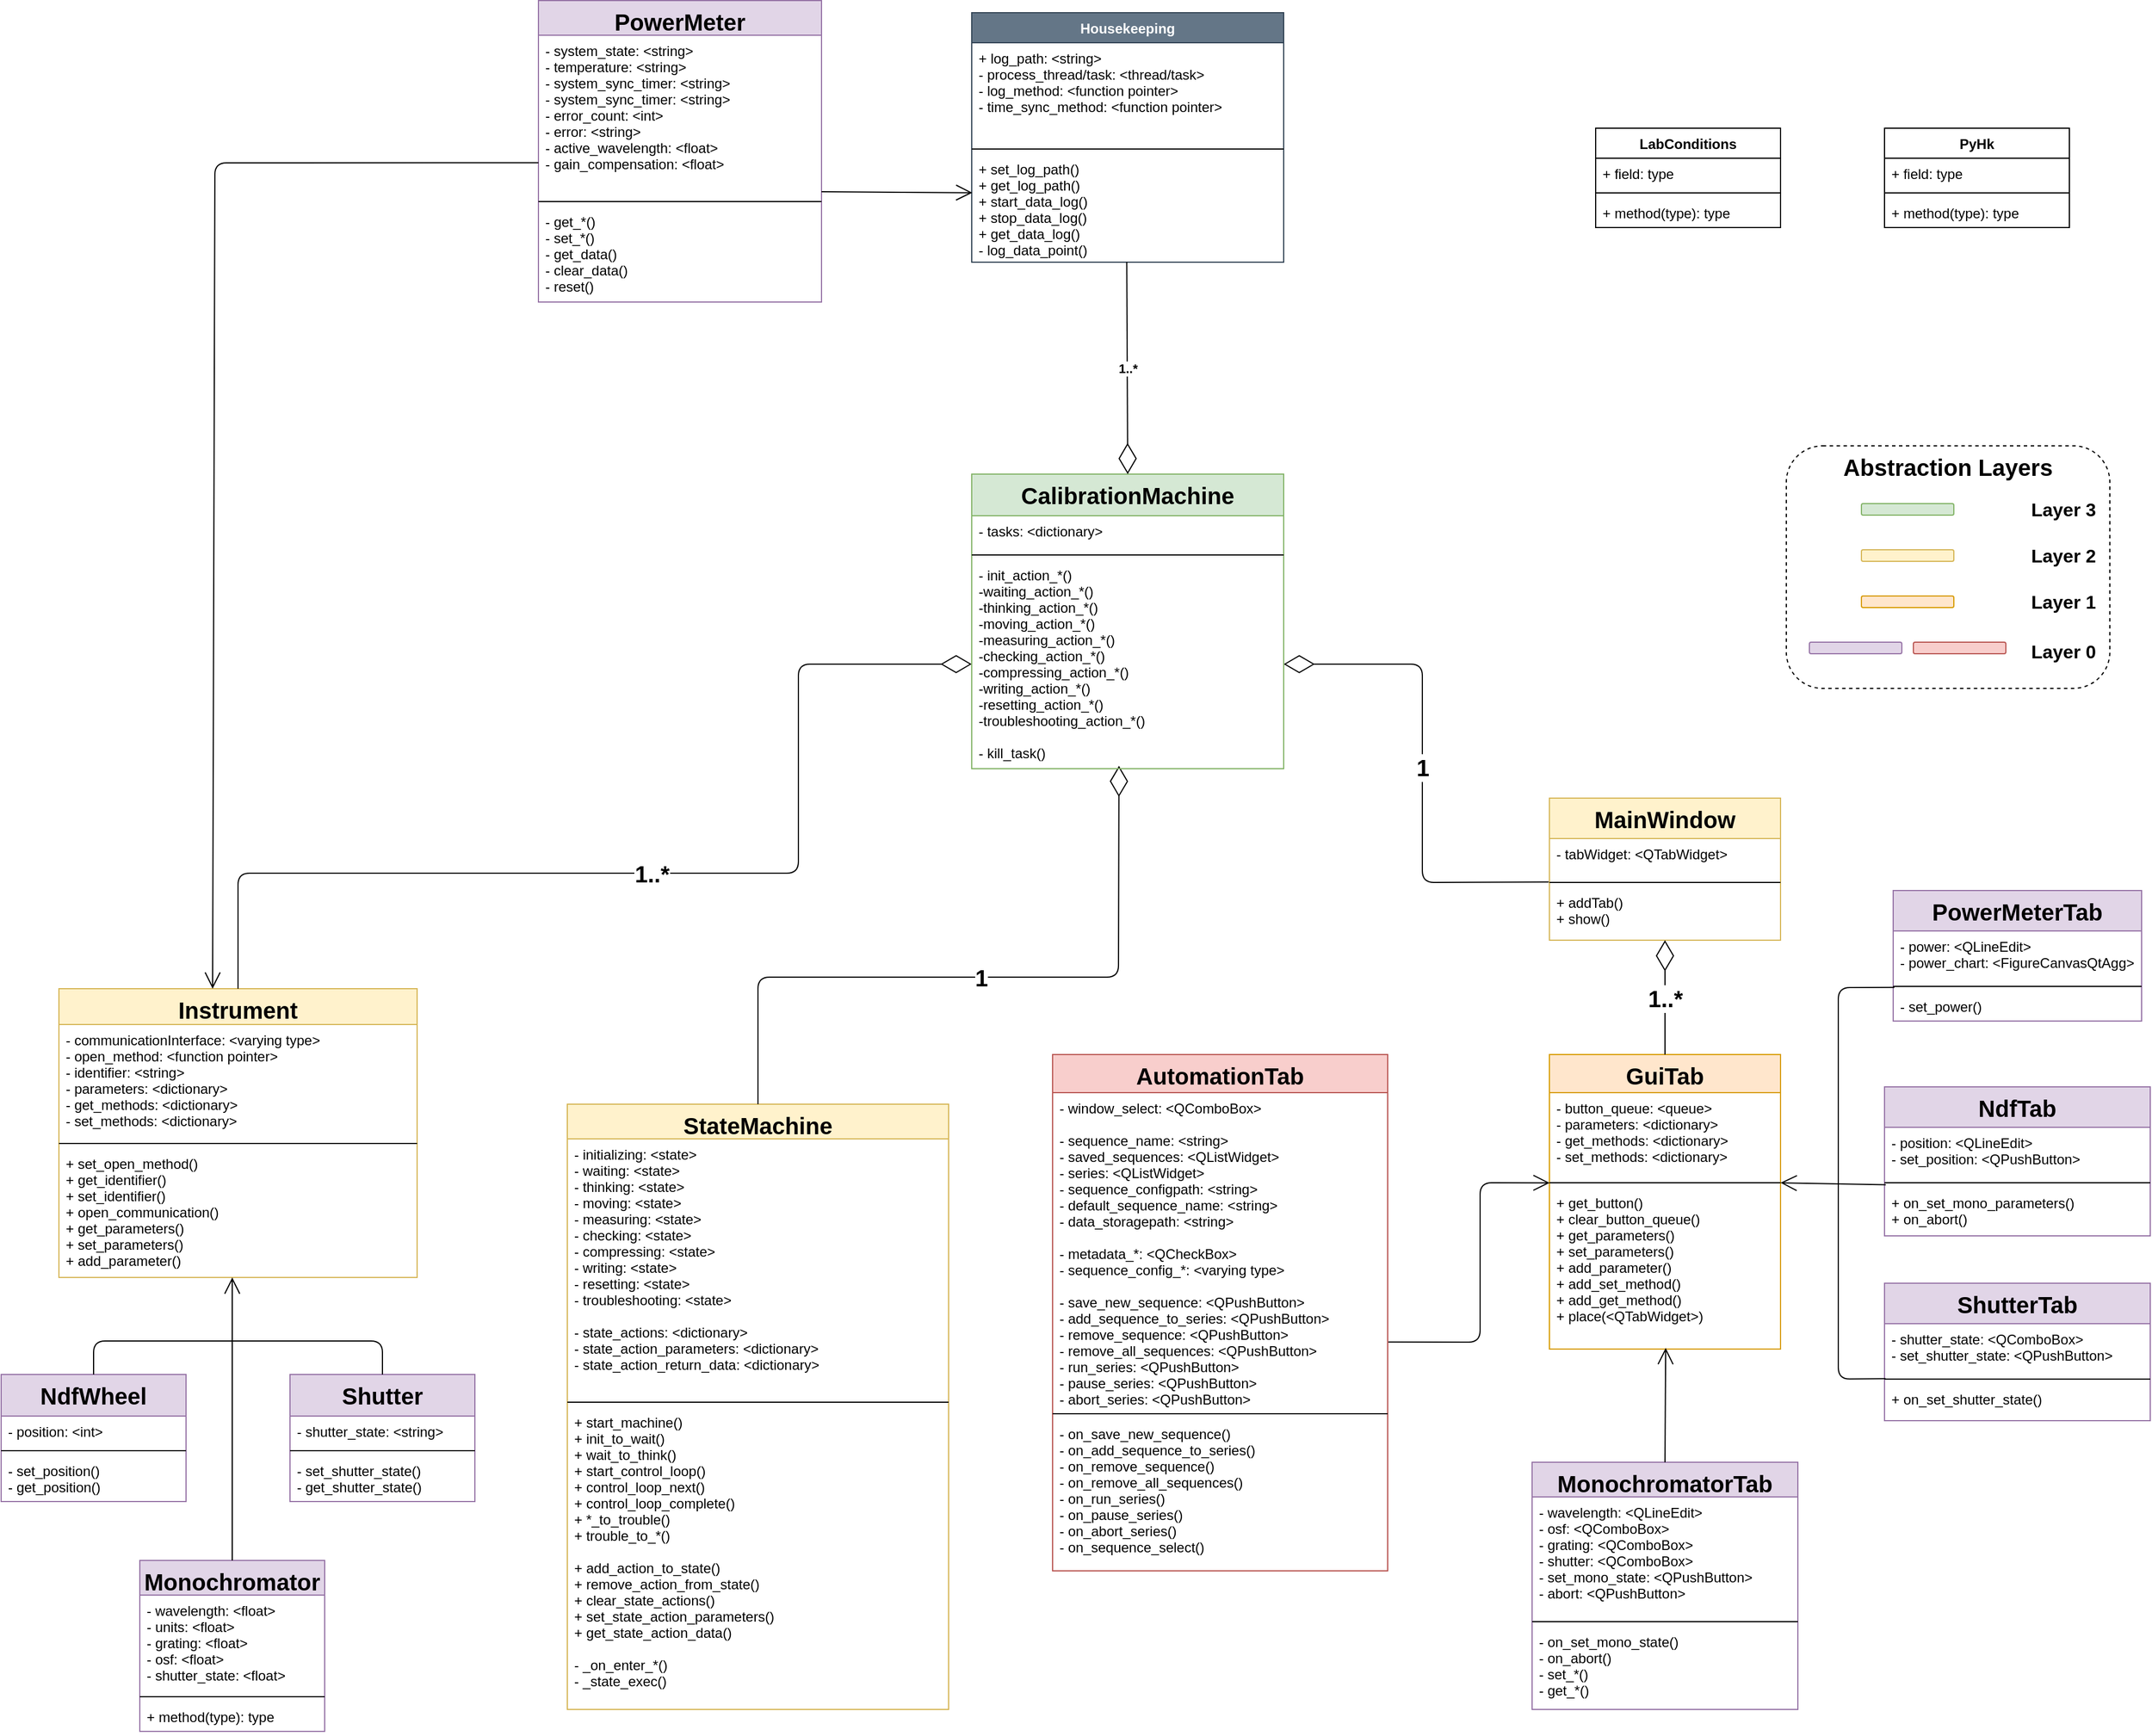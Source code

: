 <mxfile version="14.6.13" type="device"><diagram id="C5RBs43oDa-KdzZeNtuy" name="Page-1"><mxGraphModel dx="1185" dy="1918" grid="1" gridSize="5" guides="1" tooltips="1" connect="1" arrows="1" fold="1" page="1" pageScale="1" pageWidth="1920" pageHeight="1200" math="0" shadow="0"><root><mxCell id="WIyWlLk6GJQsqaUBKTNV-0"/><mxCell id="WIyWlLk6GJQsqaUBKTNV-1" parent="WIyWlLk6GJQsqaUBKTNV-0"/><mxCell id="ak-vX8_SoQsn9KYBD-md-125" value="Abstraction Layers" style="rounded=1;whiteSpace=wrap;html=1;fontSize=20;align=center;fillColor=none;dashed=1;verticalAlign=top;fontStyle=1" parent="WIyWlLk6GJQsqaUBKTNV-1" vertex="1"><mxGeometry x="1585" y="30" width="280" height="210" as="geometry"/></mxCell><mxCell id="ak-vX8_SoQsn9KYBD-md-8" value="Instrument&#10;" style="swimlane;fontStyle=1;align=center;verticalAlign=top;childLayout=stackLayout;horizontal=1;startSize=31;horizontalStack=0;resizeParent=1;resizeParentMax=0;resizeLast=0;collapsible=1;marginBottom=0;fillColor=#fff2cc;strokeColor=#d6b656;fontSize=20;" parent="WIyWlLk6GJQsqaUBKTNV-1" vertex="1"><mxGeometry x="90" y="500" width="310" height="250" as="geometry"/></mxCell><mxCell id="ak-vX8_SoQsn9KYBD-md-9" value="- communicationInterface: &lt;varying type&gt;&#10;- open_method: &lt;function pointer&gt;&#10;- identifier: &lt;string&gt;&#10;- parameters: &lt;dictionary&gt;&#10;- get_methods: &lt;dictionary&gt;&#10;- set_methods: &lt;dictionary&gt;" style="text;strokeColor=none;fillColor=none;align=left;verticalAlign=top;spacingLeft=4;spacingRight=4;overflow=hidden;rotatable=0;points=[[0,0.5],[1,0.5]];portConstraint=eastwest;" parent="ak-vX8_SoQsn9KYBD-md-8" vertex="1"><mxGeometry y="31" width="310" height="99" as="geometry"/></mxCell><mxCell id="ak-vX8_SoQsn9KYBD-md-10" value="" style="line;strokeWidth=1;fillColor=none;align=left;verticalAlign=middle;spacingTop=-1;spacingLeft=3;spacingRight=3;rotatable=0;labelPosition=right;points=[];portConstraint=eastwest;" parent="ak-vX8_SoQsn9KYBD-md-8" vertex="1"><mxGeometry y="130" width="310" height="8" as="geometry"/></mxCell><mxCell id="ak-vX8_SoQsn9KYBD-md-11" value="+ set_open_method()&#10;+ get_identifier()&#10;+ set_identifier()&#10;+ open_communication()&#10;+ get_parameters()&#10;+ set_parameters()&#10;+ add_parameter()" style="text;strokeColor=none;fillColor=none;align=left;verticalAlign=top;spacingLeft=4;spacingRight=4;overflow=hidden;rotatable=0;points=[[0,0.5],[1,0.5]];portConstraint=eastwest;" parent="ak-vX8_SoQsn9KYBD-md-8" vertex="1"><mxGeometry y="138" width="310" height="112" as="geometry"/></mxCell><mxCell id="ak-vX8_SoQsn9KYBD-md-16" value="StateMachine" style="swimlane;fontStyle=1;align=center;verticalAlign=top;childLayout=stackLayout;horizontal=1;startSize=30;horizontalStack=0;resizeParent=1;resizeParentMax=0;resizeLast=0;collapsible=1;marginBottom=0;fillColor=#fff2cc;strokeColor=#d6b656;fontSize=20;" parent="WIyWlLk6GJQsqaUBKTNV-1" vertex="1"><mxGeometry x="530" y="600" width="330" height="524" as="geometry"/></mxCell><mxCell id="ak-vX8_SoQsn9KYBD-md-17" value="- initializing: &lt;state&gt;&#10;- waiting: &lt;state&gt;&#10;- thinking: &lt;state&gt;&#10;- moving: &lt;state&gt;&#10;- measuring: &lt;state&gt;&#10;- checking: &lt;state&gt;&#10;- compressing: &lt;state&gt;&#10;- writing: &lt;state&gt;&#10;- resetting: &lt;state&gt;&#10;- troubleshooting: &lt;state&gt;&#10;&#10;- state_actions: &lt;dictionary&gt;&#10;- state_action_parameters: &lt;dictionary&gt;&#10;- state_action_return_data: &lt;dictionary&gt;" style="text;strokeColor=none;fillColor=none;align=left;verticalAlign=top;spacingLeft=4;spacingRight=4;overflow=hidden;rotatable=0;points=[[0,0.5],[1,0.5]];portConstraint=eastwest;" parent="ak-vX8_SoQsn9KYBD-md-16" vertex="1"><mxGeometry y="30" width="330" height="224" as="geometry"/></mxCell><mxCell id="ak-vX8_SoQsn9KYBD-md-18" value="" style="line;strokeWidth=1;fillColor=none;align=left;verticalAlign=middle;spacingTop=-1;spacingLeft=3;spacingRight=3;rotatable=0;labelPosition=right;points=[];portConstraint=eastwest;" parent="ak-vX8_SoQsn9KYBD-md-16" vertex="1"><mxGeometry y="254" width="330" height="8" as="geometry"/></mxCell><mxCell id="ak-vX8_SoQsn9KYBD-md-19" value="+ start_machine()&#10;+ init_to_wait()&#10;+ wait_to_think()&#10;+ start_control_loop()&#10;+ control_loop_next()&#10;+ control_loop_complete()&#10;+ *_to_trouble()&#10;+ trouble_to_*()&#10;&#10;+ add_action_to_state()&#10;+ remove_action_from_state()&#10;+ clear_state_actions()&#10;+ set_state_action_parameters()&#10;+ get_state_action_data()&#10;&#10;- _on_enter_*()&#10;- _state_exec()" style="text;strokeColor=none;fillColor=none;align=left;verticalAlign=top;spacingLeft=4;spacingRight=4;overflow=hidden;rotatable=0;points=[[0,0.5],[1,0.5]];portConstraint=eastwest;" parent="ak-vX8_SoQsn9KYBD-md-16" vertex="1"><mxGeometry y="262" width="330" height="262" as="geometry"/></mxCell><mxCell id="ak-vX8_SoQsn9KYBD-md-20" value="MainWindow" style="swimlane;fontStyle=1;align=center;verticalAlign=top;childLayout=stackLayout;horizontal=1;startSize=35;horizontalStack=0;resizeParent=1;resizeParentMax=0;resizeLast=0;collapsible=1;marginBottom=0;fillColor=#fff2cc;strokeColor=#d6b656;fontSize=20;" parent="WIyWlLk6GJQsqaUBKTNV-1" vertex="1"><mxGeometry x="1380" y="335" width="200" height="123" as="geometry"/></mxCell><mxCell id="ak-vX8_SoQsn9KYBD-md-21" value="- tabWidget: &lt;QTabWidget&gt;" style="text;strokeColor=none;fillColor=none;align=left;verticalAlign=top;spacingLeft=4;spacingRight=4;overflow=hidden;rotatable=0;points=[[0,0.5],[1,0.5]];portConstraint=eastwest;" parent="ak-vX8_SoQsn9KYBD-md-20" vertex="1"><mxGeometry y="35" width="200" height="34" as="geometry"/></mxCell><mxCell id="ak-vX8_SoQsn9KYBD-md-22" value="" style="line;strokeWidth=1;fillColor=none;align=left;verticalAlign=middle;spacingTop=-1;spacingLeft=3;spacingRight=3;rotatable=0;labelPosition=right;points=[];portConstraint=eastwest;" parent="ak-vX8_SoQsn9KYBD-md-20" vertex="1"><mxGeometry y="69" width="200" height="8" as="geometry"/></mxCell><mxCell id="ak-vX8_SoQsn9KYBD-md-23" value="+ addTab()&#10;+ show()" style="text;strokeColor=none;fillColor=none;align=left;verticalAlign=top;spacingLeft=4;spacingRight=4;overflow=hidden;rotatable=0;points=[[0,0.5],[1,0.5]];portConstraint=eastwest;" parent="ak-vX8_SoQsn9KYBD-md-20" vertex="1"><mxGeometry y="77" width="200" height="46" as="geometry"/></mxCell><mxCell id="ak-vX8_SoQsn9KYBD-md-24" value="GuiTab" style="swimlane;fontStyle=1;align=center;verticalAlign=top;childLayout=stackLayout;horizontal=1;startSize=33;horizontalStack=0;resizeParent=1;resizeParentMax=0;resizeLast=0;collapsible=1;marginBottom=0;fillColor=#ffe6cc;strokeColor=#d79b00;fontSize=20;" parent="WIyWlLk6GJQsqaUBKTNV-1" vertex="1"><mxGeometry x="1380" y="557" width="200" height="255" as="geometry"/></mxCell><mxCell id="ak-vX8_SoQsn9KYBD-md-25" value="- button_queue: &lt;queue&gt;&#10;- parameters: &lt;dictionary&gt;&#10;- get_methods: &lt;dictionary&gt;&#10;- set_methods: &lt;dictionary&gt;" style="text;strokeColor=none;fillColor=none;align=left;verticalAlign=top;spacingLeft=4;spacingRight=4;overflow=hidden;rotatable=0;points=[[0,0.5],[1,0.5]];portConstraint=eastwest;" parent="ak-vX8_SoQsn9KYBD-md-24" vertex="1"><mxGeometry y="33" width="200" height="74" as="geometry"/></mxCell><mxCell id="ak-vX8_SoQsn9KYBD-md-26" value="" style="line;strokeWidth=1;fillColor=none;align=left;verticalAlign=middle;spacingTop=-1;spacingLeft=3;spacingRight=3;rotatable=0;labelPosition=right;points=[];portConstraint=eastwest;" parent="ak-vX8_SoQsn9KYBD-md-24" vertex="1"><mxGeometry y="107" width="200" height="8" as="geometry"/></mxCell><mxCell id="ak-vX8_SoQsn9KYBD-md-27" value="+ get_button()&#10;+ clear_button_queue()&#10;+ get_parameters()&#10;+ set_parameters()&#10;+ add_parameter()&#10;+ add_set_method()&#10;+ add_get_method()&#10;+ place(&lt;QTabWidget&gt;)" style="text;strokeColor=none;fillColor=none;align=left;verticalAlign=top;spacingLeft=4;spacingRight=4;overflow=hidden;rotatable=0;points=[[0,0.5],[1,0.5]];portConstraint=eastwest;" parent="ak-vX8_SoQsn9KYBD-md-24" vertex="1"><mxGeometry y="115" width="200" height="140" as="geometry"/></mxCell><mxCell id="ak-vX8_SoQsn9KYBD-md-28" value="MonochromatorTab" style="swimlane;fontStyle=1;align=center;verticalAlign=top;childLayout=stackLayout;horizontal=1;startSize=30;horizontalStack=0;resizeParent=1;resizeParentMax=0;resizeLast=0;collapsible=1;marginBottom=0;fillColor=#e1d5e7;strokeColor=#9673a6;fontSize=20;" parent="WIyWlLk6GJQsqaUBKTNV-1" vertex="1"><mxGeometry x="1365" y="910" width="230" height="214" as="geometry"/></mxCell><mxCell id="ak-vX8_SoQsn9KYBD-md-29" value="- wavelength: &lt;QLineEdit&gt;&#10;- osf: &lt;QComboBox&gt;&#10;- grating: &lt;QComboBox&gt;&#10;- shutter: &lt;QComboBox&gt;&#10;- set_mono_state: &lt;QPushButton&gt;&#10;- abort: &lt;QPushButton&gt;" style="text;strokeColor=none;fillColor=none;align=left;verticalAlign=top;spacingLeft=4;spacingRight=4;overflow=hidden;rotatable=0;points=[[0,0.5],[1,0.5]];portConstraint=eastwest;" parent="ak-vX8_SoQsn9KYBD-md-28" vertex="1"><mxGeometry y="30" width="230" height="104" as="geometry"/></mxCell><mxCell id="ak-vX8_SoQsn9KYBD-md-30" value="" style="line;strokeWidth=1;fillColor=none;align=left;verticalAlign=middle;spacingTop=-1;spacingLeft=3;spacingRight=3;rotatable=0;labelPosition=right;points=[];portConstraint=eastwest;" parent="ak-vX8_SoQsn9KYBD-md-28" vertex="1"><mxGeometry y="134" width="230" height="8" as="geometry"/></mxCell><mxCell id="ak-vX8_SoQsn9KYBD-md-31" value="- on_set_mono_state()&#10;- on_abort()&#10;- set_*()&#10;- get_*()&#10;" style="text;strokeColor=none;fillColor=none;align=left;verticalAlign=top;spacingLeft=4;spacingRight=4;overflow=hidden;rotatable=0;points=[[0,0.5],[1,0.5]];portConstraint=eastwest;" parent="ak-vX8_SoQsn9KYBD-md-28" vertex="1"><mxGeometry y="142" width="230" height="72" as="geometry"/></mxCell><mxCell id="ak-vX8_SoQsn9KYBD-md-32" value="AutomationTab" style="swimlane;fontStyle=1;align=center;verticalAlign=top;childLayout=stackLayout;horizontal=1;startSize=33;horizontalStack=0;resizeParent=1;resizeParentMax=0;resizeLast=0;collapsible=1;marginBottom=0;fillColor=#f8cecc;strokeColor=#b85450;fontSize=20;" parent="WIyWlLk6GJQsqaUBKTNV-1" vertex="1"><mxGeometry x="950" y="557" width="290" height="447" as="geometry"/></mxCell><mxCell id="ak-vX8_SoQsn9KYBD-md-33" value="- window_select: &lt;QComboBox&gt;&#10;&#10;- sequence_name: &lt;string&gt;&#10;- saved_sequences: &lt;QListWidget&gt;&#10;- series: &lt;QListWidget&gt;&#10;- sequence_configpath: &lt;string&gt;&#10;- default_sequence_name: &lt;string&gt;&#10;- data_storagepath: &lt;string&gt;&#10;&#10;- metadata_*: &lt;QCheckBox&gt;&#10;- sequence_config_*: &lt;varying type&gt;&#10;&#10;- save_new_sequence: &lt;QPushButton&gt;&#10;- add_sequence_to_series: &lt;QPushButton&gt;&#10;- remove_sequence: &lt;QPushButton&gt;&#10;- remove_all_sequences: &lt;QPushButton&gt;&#10;- run_series: &lt;QPushButton&gt;&#10;- pause_series: &lt;QPushButton&gt;&#10;- abort_series: &lt;QPushButton&gt;" style="text;strokeColor=none;fillColor=none;align=left;verticalAlign=top;spacingLeft=4;spacingRight=4;overflow=hidden;rotatable=0;points=[[0,0.5],[1,0.5]];portConstraint=eastwest;" parent="ak-vX8_SoQsn9KYBD-md-32" vertex="1"><mxGeometry y="33" width="290" height="274" as="geometry"/></mxCell><mxCell id="ak-vX8_SoQsn9KYBD-md-34" value="" style="line;strokeWidth=1;fillColor=none;align=left;verticalAlign=middle;spacingTop=-1;spacingLeft=3;spacingRight=3;rotatable=0;labelPosition=right;points=[];portConstraint=eastwest;" parent="ak-vX8_SoQsn9KYBD-md-32" vertex="1"><mxGeometry y="307" width="290" height="8" as="geometry"/></mxCell><mxCell id="ak-vX8_SoQsn9KYBD-md-35" value="- on_save_new_sequence()&#10;- on_add_sequence_to_series()&#10;- on_remove_sequence()&#10;- on_remove_all_sequences()&#10;- on_run_series()&#10;- on_pause_series()&#10;- on_abort_series()&#10;- on_sequence_select()" style="text;strokeColor=none;fillColor=none;align=left;verticalAlign=top;spacingLeft=4;spacingRight=4;overflow=hidden;rotatable=0;points=[[0,0.5],[1,0.5]];portConstraint=eastwest;" parent="ak-vX8_SoQsn9KYBD-md-32" vertex="1"><mxGeometry y="315" width="290" height="132" as="geometry"/></mxCell><mxCell id="ak-vX8_SoQsn9KYBD-md-40" value="NdfTab" style="swimlane;fontStyle=1;align=center;verticalAlign=top;childLayout=stackLayout;horizontal=1;startSize=35;horizontalStack=0;resizeParent=1;resizeParentMax=0;resizeLast=0;collapsible=1;marginBottom=0;fillColor=#e1d5e7;strokeColor=#9673a6;fontSize=20;" parent="WIyWlLk6GJQsqaUBKTNV-1" vertex="1"><mxGeometry x="1670" y="585" width="230" height="129" as="geometry"/></mxCell><mxCell id="ak-vX8_SoQsn9KYBD-md-41" value="- position: &lt;QLineEdit&gt;&#10;- set_position: &lt;QPushButton&gt;" style="text;strokeColor=none;fillColor=none;align=left;verticalAlign=top;spacingLeft=4;spacingRight=4;overflow=hidden;rotatable=0;points=[[0,0.5],[1,0.5]];portConstraint=eastwest;" parent="ak-vX8_SoQsn9KYBD-md-40" vertex="1"><mxGeometry y="35" width="230" height="44" as="geometry"/></mxCell><mxCell id="ak-vX8_SoQsn9KYBD-md-42" value="" style="line;strokeWidth=1;fillColor=none;align=left;verticalAlign=middle;spacingTop=-1;spacingLeft=3;spacingRight=3;rotatable=0;labelPosition=right;points=[];portConstraint=eastwest;" parent="ak-vX8_SoQsn9KYBD-md-40" vertex="1"><mxGeometry y="79" width="230" height="8" as="geometry"/></mxCell><mxCell id="ak-vX8_SoQsn9KYBD-md-43" value="+ on_set_mono_parameters()&#10;+ on_abort()" style="text;strokeColor=none;fillColor=none;align=left;verticalAlign=top;spacingLeft=4;spacingRight=4;overflow=hidden;rotatable=0;points=[[0,0.5],[1,0.5]];portConstraint=eastwest;" parent="ak-vX8_SoQsn9KYBD-md-40" vertex="1"><mxGeometry y="87" width="230" height="42" as="geometry"/></mxCell><mxCell id="ak-vX8_SoQsn9KYBD-md-44" value="ShutterTab" style="swimlane;fontStyle=1;align=center;verticalAlign=top;childLayout=stackLayout;horizontal=1;startSize=35;horizontalStack=0;resizeParent=1;resizeParentMax=0;resizeLast=0;collapsible=1;marginBottom=0;fillColor=#e1d5e7;strokeColor=#9673a6;fontSize=20;" parent="WIyWlLk6GJQsqaUBKTNV-1" vertex="1"><mxGeometry x="1670" y="755" width="230" height="119" as="geometry"/></mxCell><mxCell id="ak-vX8_SoQsn9KYBD-md-45" value="- shutter_state: &lt;QComboBox&gt;&#10;- set_shutter_state: &lt;QPushButton&gt;" style="text;strokeColor=none;fillColor=none;align=left;verticalAlign=top;spacingLeft=4;spacingRight=4;overflow=hidden;rotatable=0;points=[[0,0.5],[1,0.5]];portConstraint=eastwest;" parent="ak-vX8_SoQsn9KYBD-md-44" vertex="1"><mxGeometry y="35" width="230" height="44" as="geometry"/></mxCell><mxCell id="ak-vX8_SoQsn9KYBD-md-46" value="" style="line;strokeWidth=1;fillColor=none;align=left;verticalAlign=middle;spacingTop=-1;spacingLeft=3;spacingRight=3;rotatable=0;labelPosition=right;points=[];portConstraint=eastwest;" parent="ak-vX8_SoQsn9KYBD-md-44" vertex="1"><mxGeometry y="79" width="230" height="8" as="geometry"/></mxCell><mxCell id="ak-vX8_SoQsn9KYBD-md-47" value="+ on_set_shutter_state()" style="text;strokeColor=none;fillColor=none;align=left;verticalAlign=top;spacingLeft=4;spacingRight=4;overflow=hidden;rotatable=0;points=[[0,0.5],[1,0.5]];portConstraint=eastwest;" parent="ak-vX8_SoQsn9KYBD-md-44" vertex="1"><mxGeometry y="87" width="230" height="32" as="geometry"/></mxCell><mxCell id="ak-vX8_SoQsn9KYBD-md-52" value="PowerMeterTab" style="swimlane;fontStyle=1;align=center;verticalAlign=top;childLayout=stackLayout;horizontal=1;startSize=35;horizontalStack=0;resizeParent=1;resizeParentMax=0;resizeLast=0;collapsible=1;marginBottom=0;fillColor=#e1d5e7;strokeColor=#9673a6;fontSize=20;" parent="WIyWlLk6GJQsqaUBKTNV-1" vertex="1"><mxGeometry x="1677.5" y="415" width="215" height="113" as="geometry"/></mxCell><mxCell id="ak-vX8_SoQsn9KYBD-md-53" value="- power: &lt;QLineEdit&gt;&#10;- power_chart: &lt;FigureCanvasQtAgg&gt;" style="text;strokeColor=none;fillColor=none;align=left;verticalAlign=top;spacingLeft=4;spacingRight=4;overflow=hidden;rotatable=0;points=[[0,0.5],[1,0.5]];portConstraint=eastwest;" parent="ak-vX8_SoQsn9KYBD-md-52" vertex="1"><mxGeometry y="35" width="215" height="44" as="geometry"/></mxCell><mxCell id="ak-vX8_SoQsn9KYBD-md-54" value="" style="line;strokeWidth=1;fillColor=none;align=left;verticalAlign=middle;spacingTop=-1;spacingLeft=3;spacingRight=3;rotatable=0;labelPosition=right;points=[];portConstraint=eastwest;" parent="ak-vX8_SoQsn9KYBD-md-52" vertex="1"><mxGeometry y="79" width="215" height="8" as="geometry"/></mxCell><mxCell id="ak-vX8_SoQsn9KYBD-md-55" value="- set_power()" style="text;strokeColor=none;fillColor=none;align=left;verticalAlign=top;spacingLeft=4;spacingRight=4;overflow=hidden;rotatable=0;points=[[0,0.5],[1,0.5]];portConstraint=eastwest;" parent="ak-vX8_SoQsn9KYBD-md-52" vertex="1"><mxGeometry y="87" width="215" height="26" as="geometry"/></mxCell><mxCell id="ak-vX8_SoQsn9KYBD-md-61" value="1..*" style="endArrow=diamondThin;endFill=0;endSize=24;html=1;exitX=0.5;exitY=0;exitDx=0;exitDy=0;fontStyle=1;fontSize=20;entryX=0;entryY=0.5;entryDx=0;entryDy=0;" parent="WIyWlLk6GJQsqaUBKTNV-1" source="ak-vX8_SoQsn9KYBD-md-8" target="ak-vX8_SoQsn9KYBD-md-117" edge="1"><mxGeometry width="160" relative="1" as="geometry"><mxPoint x="310" y="465" as="sourcePoint"/><mxPoint x="655" y="395" as="targetPoint"/><Array as="points"><mxPoint x="245" y="400"/><mxPoint x="730" y="400"/><mxPoint x="730" y="219"/></Array></mxGeometry></mxCell><mxCell id="ak-vX8_SoQsn9KYBD-md-64" value="" style="endArrow=open;endFill=1;endSize=12;html=1;entryX=0.001;entryY=0.511;entryDx=0;entryDy=0;entryPerimeter=0;exitX=1.002;exitY=0.788;exitDx=0;exitDy=0;exitPerimeter=0;" parent="WIyWlLk6GJQsqaUBKTNV-1" source="ak-vX8_SoQsn9KYBD-md-33" target="ak-vX8_SoQsn9KYBD-md-26" edge="1"><mxGeometry width="160" relative="1" as="geometry"><mxPoint x="1219" y="875" as="sourcePoint"/><mxPoint x="1378" y="665" as="targetPoint"/><Array as="points"><mxPoint x="1320" y="806"/><mxPoint x="1320" y="668"/></Array></mxGeometry></mxCell><mxCell id="ak-vX8_SoQsn9KYBD-md-65" value="1..*" style="endArrow=diamondThin;endFill=0;endSize=24;html=1;exitX=0.5;exitY=0;exitDx=0;exitDy=0;entryX=0.5;entryY=1;entryDx=0;entryDy=0;fontSize=20;fontStyle=1" parent="WIyWlLk6GJQsqaUBKTNV-1" source="ak-vX8_SoQsn9KYBD-md-24" target="ak-vX8_SoQsn9KYBD-md-20" edge="1"><mxGeometry width="160" relative="1" as="geometry"><mxPoint x="1410" y="505" as="sourcePoint"/><mxPoint x="1570" y="505" as="targetPoint"/></mxGeometry></mxCell><mxCell id="ak-vX8_SoQsn9KYBD-md-68" value="1" style="endArrow=diamondThin;endFill=0;endSize=24;html=1;exitX=-0.003;exitY=1.108;exitDx=0;exitDy=0;exitPerimeter=0;fontSize=20;fontStyle=1;entryX=1;entryY=0.5;entryDx=0;entryDy=0;" parent="WIyWlLk6GJQsqaUBKTNV-1" source="ak-vX8_SoQsn9KYBD-md-21" target="ak-vX8_SoQsn9KYBD-md-117" edge="1"><mxGeometry width="160" relative="1" as="geometry"><mxPoint x="1205" y="425" as="sourcePoint"/><mxPoint x="1275" y="550" as="targetPoint"/><Array as="points"><mxPoint x="1270" y="408"/><mxPoint x="1270" y="219"/></Array></mxGeometry></mxCell><mxCell id="ak-vX8_SoQsn9KYBD-md-69" value="" style="endArrow=open;endFill=1;endSize=12;html=1;exitX=0.5;exitY=0;exitDx=0;exitDy=0;entryX=0.503;entryY=0.993;entryDx=0;entryDy=0;entryPerimeter=0;" parent="WIyWlLk6GJQsqaUBKTNV-1" source="ak-vX8_SoQsn9KYBD-md-28" target="ak-vX8_SoQsn9KYBD-md-27" edge="1"><mxGeometry width="160" relative="1" as="geometry"><mxPoint x="1400" y="845" as="sourcePoint"/><mxPoint x="1560" y="845" as="targetPoint"/></mxGeometry></mxCell><mxCell id="ak-vX8_SoQsn9KYBD-md-70" value="" style="endArrow=open;endFill=1;endSize=12;html=1;entryX=1;entryY=0.507;entryDx=0;entryDy=0;entryPerimeter=0;exitX=0.005;exitY=-0.053;exitDx=0;exitDy=0;exitPerimeter=0;" parent="WIyWlLk6GJQsqaUBKTNV-1" source="ak-vX8_SoQsn9KYBD-md-43" target="ak-vX8_SoQsn9KYBD-md-26" edge="1"><mxGeometry width="160" relative="1" as="geometry"><mxPoint x="1650" y="661" as="sourcePoint"/><mxPoint x="1837.5" y="975" as="targetPoint"/></mxGeometry></mxCell><mxCell id="ak-vX8_SoQsn9KYBD-md-71" value="" style="endArrow=none;html=1;exitX=0.005;exitY=1.111;exitDx=0;exitDy=0;exitPerimeter=0;" parent="WIyWlLk6GJQsqaUBKTNV-1" source="ak-vX8_SoQsn9KYBD-md-53" edge="1"><mxGeometry width="50" height="50" relative="1" as="geometry"><mxPoint x="1810" y="615" as="sourcePoint"/><mxPoint x="1630" y="660" as="targetPoint"/><Array as="points"><mxPoint x="1630" y="499"/></Array></mxGeometry></mxCell><mxCell id="ak-vX8_SoQsn9KYBD-md-72" value="" style="endArrow=none;html=1;exitX=0.004;exitY=0.458;exitDx=0;exitDy=0;exitPerimeter=0;" parent="WIyWlLk6GJQsqaUBKTNV-1" source="ak-vX8_SoQsn9KYBD-md-46" edge="1"><mxGeometry width="50" height="50" relative="1" as="geometry"><mxPoint x="1650" y="830" as="sourcePoint"/><mxPoint x="1630" y="660" as="targetPoint"/><Array as="points"><mxPoint x="1630" y="838"/></Array></mxGeometry></mxCell><mxCell id="ak-vX8_SoQsn9KYBD-md-73" value="NdfWheel" style="swimlane;fontStyle=1;align=center;verticalAlign=top;childLayout=stackLayout;horizontal=1;startSize=36;horizontalStack=0;resizeParent=1;resizeParentMax=0;resizeLast=0;collapsible=1;marginBottom=0;fontSize=20;fillColor=#e1d5e7;strokeColor=#9673a6;" parent="WIyWlLk6GJQsqaUBKTNV-1" vertex="1"><mxGeometry x="40" y="834" width="160" height="110" as="geometry"/></mxCell><mxCell id="ak-vX8_SoQsn9KYBD-md-74" value="- position: &lt;int&gt;" style="text;strokeColor=none;fillColor=none;align=left;verticalAlign=top;spacingLeft=4;spacingRight=4;overflow=hidden;rotatable=0;points=[[0,0.5],[1,0.5]];portConstraint=eastwest;" parent="ak-vX8_SoQsn9KYBD-md-73" vertex="1"><mxGeometry y="36" width="160" height="26" as="geometry"/></mxCell><mxCell id="ak-vX8_SoQsn9KYBD-md-75" value="" style="line;strokeWidth=1;fillColor=none;align=left;verticalAlign=middle;spacingTop=-1;spacingLeft=3;spacingRight=3;rotatable=0;labelPosition=right;points=[];portConstraint=eastwest;" parent="ak-vX8_SoQsn9KYBD-md-73" vertex="1"><mxGeometry y="62" width="160" height="8" as="geometry"/></mxCell><mxCell id="ak-vX8_SoQsn9KYBD-md-76" value="- set_position()&#10;- get_position()" style="text;strokeColor=none;fillColor=none;align=left;verticalAlign=top;spacingLeft=4;spacingRight=4;overflow=hidden;rotatable=0;points=[[0,0.5],[1,0.5]];portConstraint=eastwest;" parent="ak-vX8_SoQsn9KYBD-md-73" vertex="1"><mxGeometry y="70" width="160" height="40" as="geometry"/></mxCell><mxCell id="ak-vX8_SoQsn9KYBD-md-77" value="Shutter" style="swimlane;fontStyle=1;align=center;verticalAlign=top;childLayout=stackLayout;horizontal=1;startSize=36;horizontalStack=0;resizeParent=1;resizeParentMax=0;resizeLast=0;collapsible=1;marginBottom=0;fontSize=20;fillColor=#e1d5e7;strokeColor=#9673a6;" parent="WIyWlLk6GJQsqaUBKTNV-1" vertex="1"><mxGeometry x="290" y="834" width="160" height="110" as="geometry"/></mxCell><mxCell id="ak-vX8_SoQsn9KYBD-md-78" value="- shutter_state: &lt;string&gt;" style="text;strokeColor=none;fillColor=none;align=left;verticalAlign=top;spacingLeft=4;spacingRight=4;overflow=hidden;rotatable=0;points=[[0,0.5],[1,0.5]];portConstraint=eastwest;" parent="ak-vX8_SoQsn9KYBD-md-77" vertex="1"><mxGeometry y="36" width="160" height="26" as="geometry"/></mxCell><mxCell id="ak-vX8_SoQsn9KYBD-md-79" value="" style="line;strokeWidth=1;fillColor=none;align=left;verticalAlign=middle;spacingTop=-1;spacingLeft=3;spacingRight=3;rotatable=0;labelPosition=right;points=[];portConstraint=eastwest;" parent="ak-vX8_SoQsn9KYBD-md-77" vertex="1"><mxGeometry y="62" width="160" height="8" as="geometry"/></mxCell><mxCell id="ak-vX8_SoQsn9KYBD-md-80" value="- set_shutter_state()&#10;- get_shutter_state()" style="text;strokeColor=none;fillColor=none;align=left;verticalAlign=top;spacingLeft=4;spacingRight=4;overflow=hidden;rotatable=0;points=[[0,0.5],[1,0.5]];portConstraint=eastwest;" parent="ak-vX8_SoQsn9KYBD-md-77" vertex="1"><mxGeometry y="70" width="160" height="40" as="geometry"/></mxCell><mxCell id="ak-vX8_SoQsn9KYBD-md-81" value="Monochromator" style="swimlane;fontStyle=1;align=center;verticalAlign=top;childLayout=stackLayout;horizontal=1;startSize=30;horizontalStack=0;resizeParent=1;resizeParentMax=0;resizeLast=0;collapsible=1;marginBottom=0;fontSize=20;fillColor=#e1d5e7;strokeColor=#9673a6;" parent="WIyWlLk6GJQsqaUBKTNV-1" vertex="1"><mxGeometry x="160" y="995" width="160" height="148" as="geometry"/></mxCell><mxCell id="ak-vX8_SoQsn9KYBD-md-82" value="- wavelength: &lt;float&gt;&#10;- units: &lt;float&gt;&#10;- grating: &lt;float&gt;&#10;- osf: &lt;float&gt;&#10;- shutter_state: &lt;float&gt;" style="text;strokeColor=none;fillColor=none;align=left;verticalAlign=top;spacingLeft=4;spacingRight=4;overflow=hidden;rotatable=0;points=[[0,0.5],[1,0.5]];portConstraint=eastwest;" parent="ak-vX8_SoQsn9KYBD-md-81" vertex="1"><mxGeometry y="30" width="160" height="84" as="geometry"/></mxCell><mxCell id="ak-vX8_SoQsn9KYBD-md-83" value="" style="line;strokeWidth=1;fillColor=none;align=left;verticalAlign=middle;spacingTop=-1;spacingLeft=3;spacingRight=3;rotatable=0;labelPosition=right;points=[];portConstraint=eastwest;" parent="ak-vX8_SoQsn9KYBD-md-81" vertex="1"><mxGeometry y="114" width="160" height="8" as="geometry"/></mxCell><mxCell id="ak-vX8_SoQsn9KYBD-md-84" value="+ method(type): type" style="text;strokeColor=none;fillColor=none;align=left;verticalAlign=top;spacingLeft=4;spacingRight=4;overflow=hidden;rotatable=0;points=[[0,0.5],[1,0.5]];portConstraint=eastwest;" parent="ak-vX8_SoQsn9KYBD-md-81" vertex="1"><mxGeometry y="122" width="160" height="26" as="geometry"/></mxCell><mxCell id="ak-vX8_SoQsn9KYBD-md-85" value="PowerMeter" style="swimlane;fontStyle=1;align=center;verticalAlign=top;childLayout=stackLayout;horizontal=1;startSize=30;horizontalStack=0;resizeParent=1;resizeParentMax=0;resizeLast=0;collapsible=1;marginBottom=0;fontSize=20;fillColor=#e1d5e7;strokeColor=#9673a6;" parent="WIyWlLk6GJQsqaUBKTNV-1" vertex="1"><mxGeometry x="505" y="-355.5" width="245" height="261" as="geometry"/></mxCell><mxCell id="ak-vX8_SoQsn9KYBD-md-86" value="- system_state: &lt;string&gt;&#10;- temperature: &lt;string&gt;&#10;- system_sync_timer: &lt;string&gt;&#10;- system_sync_timer: &lt;string&gt;&#10;- error_count: &lt;int&gt;&#10;- error: &lt;string&gt;&#10;- active_wavelength: &lt;float&gt;&#10;- gain_compensation: &lt;float&gt;&#10;" style="text;strokeColor=none;fillColor=none;align=left;verticalAlign=top;spacingLeft=4;spacingRight=4;overflow=hidden;rotatable=0;points=[[0,0.5],[1,0.5]];portConstraint=eastwest;" parent="ak-vX8_SoQsn9KYBD-md-85" vertex="1"><mxGeometry y="30" width="245" height="140" as="geometry"/></mxCell><mxCell id="ak-vX8_SoQsn9KYBD-md-87" value="" style="line;strokeWidth=1;fillColor=none;align=left;verticalAlign=middle;spacingTop=-1;spacingLeft=3;spacingRight=3;rotatable=0;labelPosition=right;points=[];portConstraint=eastwest;" parent="ak-vX8_SoQsn9KYBD-md-85" vertex="1"><mxGeometry y="170" width="245" height="8" as="geometry"/></mxCell><mxCell id="ak-vX8_SoQsn9KYBD-md-88" value="- get_*()&#10;- set_*()&#10;- get_data()&#10;- clear_data()&#10;- reset()" style="text;strokeColor=none;fillColor=none;align=left;verticalAlign=top;spacingLeft=4;spacingRight=4;overflow=hidden;rotatable=0;points=[[0,0.5],[1,0.5]];portConstraint=eastwest;" parent="ak-vX8_SoQsn9KYBD-md-85" vertex="1"><mxGeometry y="178" width="245" height="83" as="geometry"/></mxCell><mxCell id="ak-vX8_SoQsn9KYBD-md-89" value="1" style="endArrow=diamondThin;endFill=0;endSize=24;html=1;fontSize=20;exitX=0.5;exitY=0;exitDx=0;exitDy=0;fontStyle=1;entryX=0.472;entryY=0.986;entryDx=0;entryDy=0;entryPerimeter=0;" parent="WIyWlLk6GJQsqaUBKTNV-1" source="ak-vX8_SoQsn9KYBD-md-16" target="ak-vX8_SoQsn9KYBD-md-117" edge="1"><mxGeometry width="160" relative="1" as="geometry"><mxPoint x="705" y="545" as="sourcePoint"/><mxPoint x="1000" y="492" as="targetPoint"/><Array as="points"><mxPoint x="695" y="490"/><mxPoint x="1007" y="490"/></Array></mxGeometry></mxCell><mxCell id="ak-vX8_SoQsn9KYBD-md-105" value="" style="endArrow=none;html=1;fontSize=20;exitX=0.5;exitY=0;exitDx=0;exitDy=0;" parent="WIyWlLk6GJQsqaUBKTNV-1" source="ak-vX8_SoQsn9KYBD-md-73" edge="1"><mxGeometry width="50" height="50" relative="1" as="geometry"><mxPoint x="730" y="875" as="sourcePoint"/><mxPoint x="240" y="805" as="targetPoint"/><Array as="points"><mxPoint x="120" y="805"/></Array></mxGeometry></mxCell><mxCell id="ak-vX8_SoQsn9KYBD-md-106" value="" style="endArrow=none;html=1;fontSize=20;entryX=0.5;entryY=0;entryDx=0;entryDy=0;" parent="WIyWlLk6GJQsqaUBKTNV-1" target="ak-vX8_SoQsn9KYBD-md-77" edge="1"><mxGeometry width="50" height="50" relative="1" as="geometry"><mxPoint x="240" y="805" as="sourcePoint"/><mxPoint x="360" y="845" as="targetPoint"/><Array as="points"><mxPoint x="370" y="805"/></Array></mxGeometry></mxCell><mxCell id="ak-vX8_SoQsn9KYBD-md-107" value="" style="endArrow=none;html=1;fontSize=20;exitX=0.5;exitY=0;exitDx=0;exitDy=0;" parent="WIyWlLk6GJQsqaUBKTNV-1" source="ak-vX8_SoQsn9KYBD-md-81" edge="1"><mxGeometry width="50" height="50" relative="1" as="geometry"><mxPoint x="510" y="885" as="sourcePoint"/><mxPoint x="240" y="955" as="targetPoint"/><Array as="points"/></mxGeometry></mxCell><mxCell id="ak-vX8_SoQsn9KYBD-md-111" value="" style="endArrow=open;endFill=1;endSize=12;html=1;fontSize=20;" parent="WIyWlLk6GJQsqaUBKTNV-1" edge="1"><mxGeometry width="160" relative="1" as="geometry"><mxPoint x="240" y="955" as="sourcePoint"/><mxPoint x="240" y="750" as="targetPoint"/></mxGeometry></mxCell><mxCell id="ak-vX8_SoQsn9KYBD-md-114" value="CalibrationMachine" style="swimlane;fontStyle=1;align=center;verticalAlign=top;childLayout=stackLayout;horizontal=1;startSize=36;horizontalStack=0;resizeParent=1;resizeParentMax=0;resizeLast=0;collapsible=1;marginBottom=0;fontSize=20;strokeColor=#82b366;fillColor=#d5e8d4;" parent="WIyWlLk6GJQsqaUBKTNV-1" vertex="1"><mxGeometry x="880" y="54.5" width="270" height="255" as="geometry"/></mxCell><mxCell id="ak-vX8_SoQsn9KYBD-md-115" value="- tasks: &lt;dictionary&gt;" style="text;strokeColor=none;fillColor=none;align=left;verticalAlign=top;spacingLeft=4;spacingRight=4;overflow=hidden;rotatable=0;points=[[0,0.5],[1,0.5]];portConstraint=eastwest;" parent="ak-vX8_SoQsn9KYBD-md-114" vertex="1"><mxGeometry y="36" width="270" height="30" as="geometry"/></mxCell><mxCell id="ak-vX8_SoQsn9KYBD-md-116" value="" style="line;strokeWidth=1;fillColor=none;align=left;verticalAlign=middle;spacingTop=-1;spacingLeft=3;spacingRight=3;rotatable=0;labelPosition=right;points=[];portConstraint=eastwest;" parent="ak-vX8_SoQsn9KYBD-md-114" vertex="1"><mxGeometry y="66" width="270" height="8" as="geometry"/></mxCell><mxCell id="ak-vX8_SoQsn9KYBD-md-117" value="- init_action_*()&#10;-waiting_action_*()&#10;-thinking_action_*()&#10;-moving_action_*()&#10;-measuring_action_*()&#10;-checking_action_*()&#10;-compressing_action_*()&#10;-writing_action_*()&#10;-resetting_action_*()&#10;-troubleshooting_action_*()&#10;&#10;- kill_task()" style="text;strokeColor=none;fillColor=none;align=left;verticalAlign=top;spacingLeft=4;spacingRight=4;overflow=hidden;rotatable=0;points=[[0,0.5],[1,0.5]];portConstraint=eastwest;" parent="ak-vX8_SoQsn9KYBD-md-114" vertex="1"><mxGeometry y="74" width="270" height="181" as="geometry"/></mxCell><mxCell id="ak-vX8_SoQsn9KYBD-md-119" value="" style="rounded=1;whiteSpace=wrap;html=1;fontSize=12;strokeColor=#d6b656;align=left;fillColor=#fff2cc;" parent="WIyWlLk6GJQsqaUBKTNV-1" vertex="1"><mxGeometry x="1650" y="120" width="80" height="10" as="geometry"/></mxCell><mxCell id="ak-vX8_SoQsn9KYBD-md-120" value="" style="rounded=1;whiteSpace=wrap;html=1;fontSize=12;strokeColor=#b85450;align=left;fillColor=#f8cecc;" parent="WIyWlLk6GJQsqaUBKTNV-1" vertex="1"><mxGeometry x="1695" y="200" width="80" height="10" as="geometry"/></mxCell><mxCell id="ak-vX8_SoQsn9KYBD-md-121" value="" style="rounded=1;whiteSpace=wrap;html=1;fontSize=12;strokeColor=#9673a6;align=left;fillColor=#e1d5e7;" parent="WIyWlLk6GJQsqaUBKTNV-1" vertex="1"><mxGeometry x="1605" y="200" width="80" height="10" as="geometry"/></mxCell><mxCell id="ak-vX8_SoQsn9KYBD-md-122" value="" style="rounded=1;whiteSpace=wrap;html=1;fontSize=12;strokeColor=#d79b00;align=left;fillColor=#ffe6cc;" parent="WIyWlLk6GJQsqaUBKTNV-1" vertex="1"><mxGeometry x="1650" y="160" width="80" height="10" as="geometry"/></mxCell><mxCell id="ak-vX8_SoQsn9KYBD-md-123" value="" style="rounded=1;whiteSpace=wrap;html=1;fontSize=12;strokeColor=#82b366;align=left;fillColor=#d5e8d4;" parent="WIyWlLk6GJQsqaUBKTNV-1" vertex="1"><mxGeometry x="1650" y="80" width="80" height="10" as="geometry"/></mxCell><mxCell id="ka65y8KQUEl3AjMF-26g-1" value="Layer 0" style="text;html=1;strokeColor=none;fillColor=none;align=center;verticalAlign=middle;whiteSpace=wrap;rounded=0;fontStyle=1;fontSize=16;" parent="WIyWlLk6GJQsqaUBKTNV-1" vertex="1"><mxGeometry x="1795" y="200" width="60" height="15" as="geometry"/></mxCell><mxCell id="ka65y8KQUEl3AjMF-26g-2" value="Layer 1" style="text;html=1;strokeColor=none;fillColor=none;align=center;verticalAlign=middle;whiteSpace=wrap;rounded=0;fontStyle=1;fontSize=16;" parent="WIyWlLk6GJQsqaUBKTNV-1" vertex="1"><mxGeometry x="1795" y="155" width="60" height="20" as="geometry"/></mxCell><mxCell id="ka65y8KQUEl3AjMF-26g-3" value="Layer 2" style="text;html=1;strokeColor=none;fillColor=none;align=center;verticalAlign=middle;whiteSpace=wrap;rounded=0;fontStyle=1;fontSize=16;" parent="WIyWlLk6GJQsqaUBKTNV-1" vertex="1"><mxGeometry x="1795" y="115" width="60" height="20" as="geometry"/></mxCell><mxCell id="ka65y8KQUEl3AjMF-26g-4" value="Layer 3" style="text;html=1;strokeColor=none;fillColor=none;align=center;verticalAlign=middle;whiteSpace=wrap;rounded=0;fontStyle=1;fontSize=16;" parent="WIyWlLk6GJQsqaUBKTNV-1" vertex="1"><mxGeometry x="1795" y="75" width="60" height="20" as="geometry"/></mxCell><mxCell id="OSZIyoldJ_l2kPl4wLGi-0" value="Housekeeping" style="swimlane;fontStyle=1;align=center;verticalAlign=top;childLayout=stackLayout;horizontal=1;startSize=26;horizontalStack=0;resizeParent=1;resizeParentMax=0;resizeLast=0;collapsible=1;marginBottom=0;fillColor=#647687;strokeColor=#314354;fontColor=#ffffff;" parent="WIyWlLk6GJQsqaUBKTNV-1" vertex="1"><mxGeometry x="880" y="-345" width="270" height="216" as="geometry"/></mxCell><mxCell id="OSZIyoldJ_l2kPl4wLGi-1" value="+ log_path: &lt;string&gt;&#10;- process_thread/task: &lt;thread/task&gt;&#10;- log_method: &lt;function pointer&gt;&#10;- time_sync_method: &lt;function pointer&gt;" style="text;strokeColor=none;fillColor=none;align=left;verticalAlign=top;spacingLeft=4;spacingRight=4;overflow=hidden;rotatable=0;points=[[0,0.5],[1,0.5]];portConstraint=eastwest;" parent="OSZIyoldJ_l2kPl4wLGi-0" vertex="1"><mxGeometry y="26" width="270" height="88" as="geometry"/></mxCell><mxCell id="OSZIyoldJ_l2kPl4wLGi-2" value="" style="line;strokeWidth=1;fillColor=none;align=left;verticalAlign=middle;spacingTop=-1;spacingLeft=3;spacingRight=3;rotatable=0;labelPosition=right;points=[];portConstraint=eastwest;" parent="OSZIyoldJ_l2kPl4wLGi-0" vertex="1"><mxGeometry y="114" width="270" height="8" as="geometry"/></mxCell><mxCell id="OSZIyoldJ_l2kPl4wLGi-3" value="+ set_log_path()&#10;+ get_log_path()&#10;+ start_data_log()&#10;+ stop_data_log()&#10;+ get_data_log()&#10;- log_data_point()" style="text;strokeColor=none;fillColor=none;align=left;verticalAlign=top;spacingLeft=4;spacingRight=4;overflow=hidden;rotatable=0;points=[[0,0.5],[1,0.5]];portConstraint=eastwest;" parent="OSZIyoldJ_l2kPl4wLGi-0" vertex="1"><mxGeometry y="122" width="270" height="94" as="geometry"/></mxCell><mxCell id="OSZIyoldJ_l2kPl4wLGi-4" value="1..*" style="endArrow=diamondThin;endFill=0;endSize=24;html=1;entryX=0.5;entryY=0;entryDx=0;entryDy=0;fontStyle=1;exitX=0.497;exitY=0.999;exitDx=0;exitDy=0;exitPerimeter=0;" parent="WIyWlLk6GJQsqaUBKTNV-1" source="OSZIyoldJ_l2kPl4wLGi-3" target="ak-vX8_SoQsn9KYBD-md-114" edge="1"><mxGeometry width="160" relative="1" as="geometry"><mxPoint x="1015" y="-169" as="sourcePoint"/><mxPoint x="1280" as="targetPoint"/></mxGeometry></mxCell><mxCell id="OSZIyoldJ_l2kPl4wLGi-5" value="PyHk&#10;" style="swimlane;fontStyle=1;align=center;verticalAlign=top;childLayout=stackLayout;horizontal=1;startSize=26;horizontalStack=0;resizeParent=1;resizeParentMax=0;resizeLast=0;collapsible=1;marginBottom=0;" parent="WIyWlLk6GJQsqaUBKTNV-1" vertex="1"><mxGeometry x="1670" y="-245" width="160" height="86" as="geometry"/></mxCell><mxCell id="OSZIyoldJ_l2kPl4wLGi-6" value="+ field: type" style="text;strokeColor=none;fillColor=none;align=left;verticalAlign=top;spacingLeft=4;spacingRight=4;overflow=hidden;rotatable=0;points=[[0,0.5],[1,0.5]];portConstraint=eastwest;" parent="OSZIyoldJ_l2kPl4wLGi-5" vertex="1"><mxGeometry y="26" width="160" height="26" as="geometry"/></mxCell><mxCell id="OSZIyoldJ_l2kPl4wLGi-7" value="" style="line;strokeWidth=1;fillColor=none;align=left;verticalAlign=middle;spacingTop=-1;spacingLeft=3;spacingRight=3;rotatable=0;labelPosition=right;points=[];portConstraint=eastwest;" parent="OSZIyoldJ_l2kPl4wLGi-5" vertex="1"><mxGeometry y="52" width="160" height="8" as="geometry"/></mxCell><mxCell id="OSZIyoldJ_l2kPl4wLGi-8" value="+ method(type): type" style="text;strokeColor=none;fillColor=none;align=left;verticalAlign=top;spacingLeft=4;spacingRight=4;overflow=hidden;rotatable=0;points=[[0,0.5],[1,0.5]];portConstraint=eastwest;" parent="OSZIyoldJ_l2kPl4wLGi-5" vertex="1"><mxGeometry y="60" width="160" height="26" as="geometry"/></mxCell><mxCell id="OSZIyoldJ_l2kPl4wLGi-13" value="LabConditions" style="swimlane;fontStyle=1;align=center;verticalAlign=top;childLayout=stackLayout;horizontal=1;startSize=26;horizontalStack=0;resizeParent=1;resizeParentMax=0;resizeLast=0;collapsible=1;marginBottom=0;" parent="WIyWlLk6GJQsqaUBKTNV-1" vertex="1"><mxGeometry x="1420" y="-245" width="160" height="86" as="geometry"/></mxCell><mxCell id="OSZIyoldJ_l2kPl4wLGi-14" value="+ field: type" style="text;strokeColor=none;fillColor=none;align=left;verticalAlign=top;spacingLeft=4;spacingRight=4;overflow=hidden;rotatable=0;points=[[0,0.5],[1,0.5]];portConstraint=eastwest;" parent="OSZIyoldJ_l2kPl4wLGi-13" vertex="1"><mxGeometry y="26" width="160" height="26" as="geometry"/></mxCell><mxCell id="OSZIyoldJ_l2kPl4wLGi-15" value="" style="line;strokeWidth=1;fillColor=none;align=left;verticalAlign=middle;spacingTop=-1;spacingLeft=3;spacingRight=3;rotatable=0;labelPosition=right;points=[];portConstraint=eastwest;" parent="OSZIyoldJ_l2kPl4wLGi-13" vertex="1"><mxGeometry y="52" width="160" height="8" as="geometry"/></mxCell><mxCell id="OSZIyoldJ_l2kPl4wLGi-16" value="+ method(type): type" style="text;strokeColor=none;fillColor=none;align=left;verticalAlign=top;spacingLeft=4;spacingRight=4;overflow=hidden;rotatable=0;points=[[0,0.5],[1,0.5]];portConstraint=eastwest;" parent="OSZIyoldJ_l2kPl4wLGi-13" vertex="1"><mxGeometry y="60" width="160" height="26" as="geometry"/></mxCell><mxCell id="OSZIyoldJ_l2kPl4wLGi-17" value="" style="endArrow=open;endFill=1;endSize=12;html=1;entryX=0.002;entryY=0.36;entryDx=0;entryDy=0;entryPerimeter=0;" parent="WIyWlLk6GJQsqaUBKTNV-1" target="OSZIyoldJ_l2kPl4wLGi-3" edge="1"><mxGeometry width="160" relative="1" as="geometry"><mxPoint x="750" y="-190" as="sourcePoint"/><mxPoint x="850" y="-190.5" as="targetPoint"/></mxGeometry></mxCell><mxCell id="VHDeRuuSKdFDKS0Mt43I-0" value="" style="endArrow=open;endFill=1;endSize=12;html=1;exitX=0;exitY=0.788;exitDx=0;exitDy=0;exitPerimeter=0;" edge="1" parent="WIyWlLk6GJQsqaUBKTNV-1" source="ak-vX8_SoQsn9KYBD-md-86"><mxGeometry width="160" relative="1" as="geometry"><mxPoint x="225" y="160" as="sourcePoint"/><mxPoint x="223" y="500" as="targetPoint"/><Array as="points"><mxPoint x="225" y="-215"/></Array></mxGeometry></mxCell></root></mxGraphModel></diagram></mxfile>